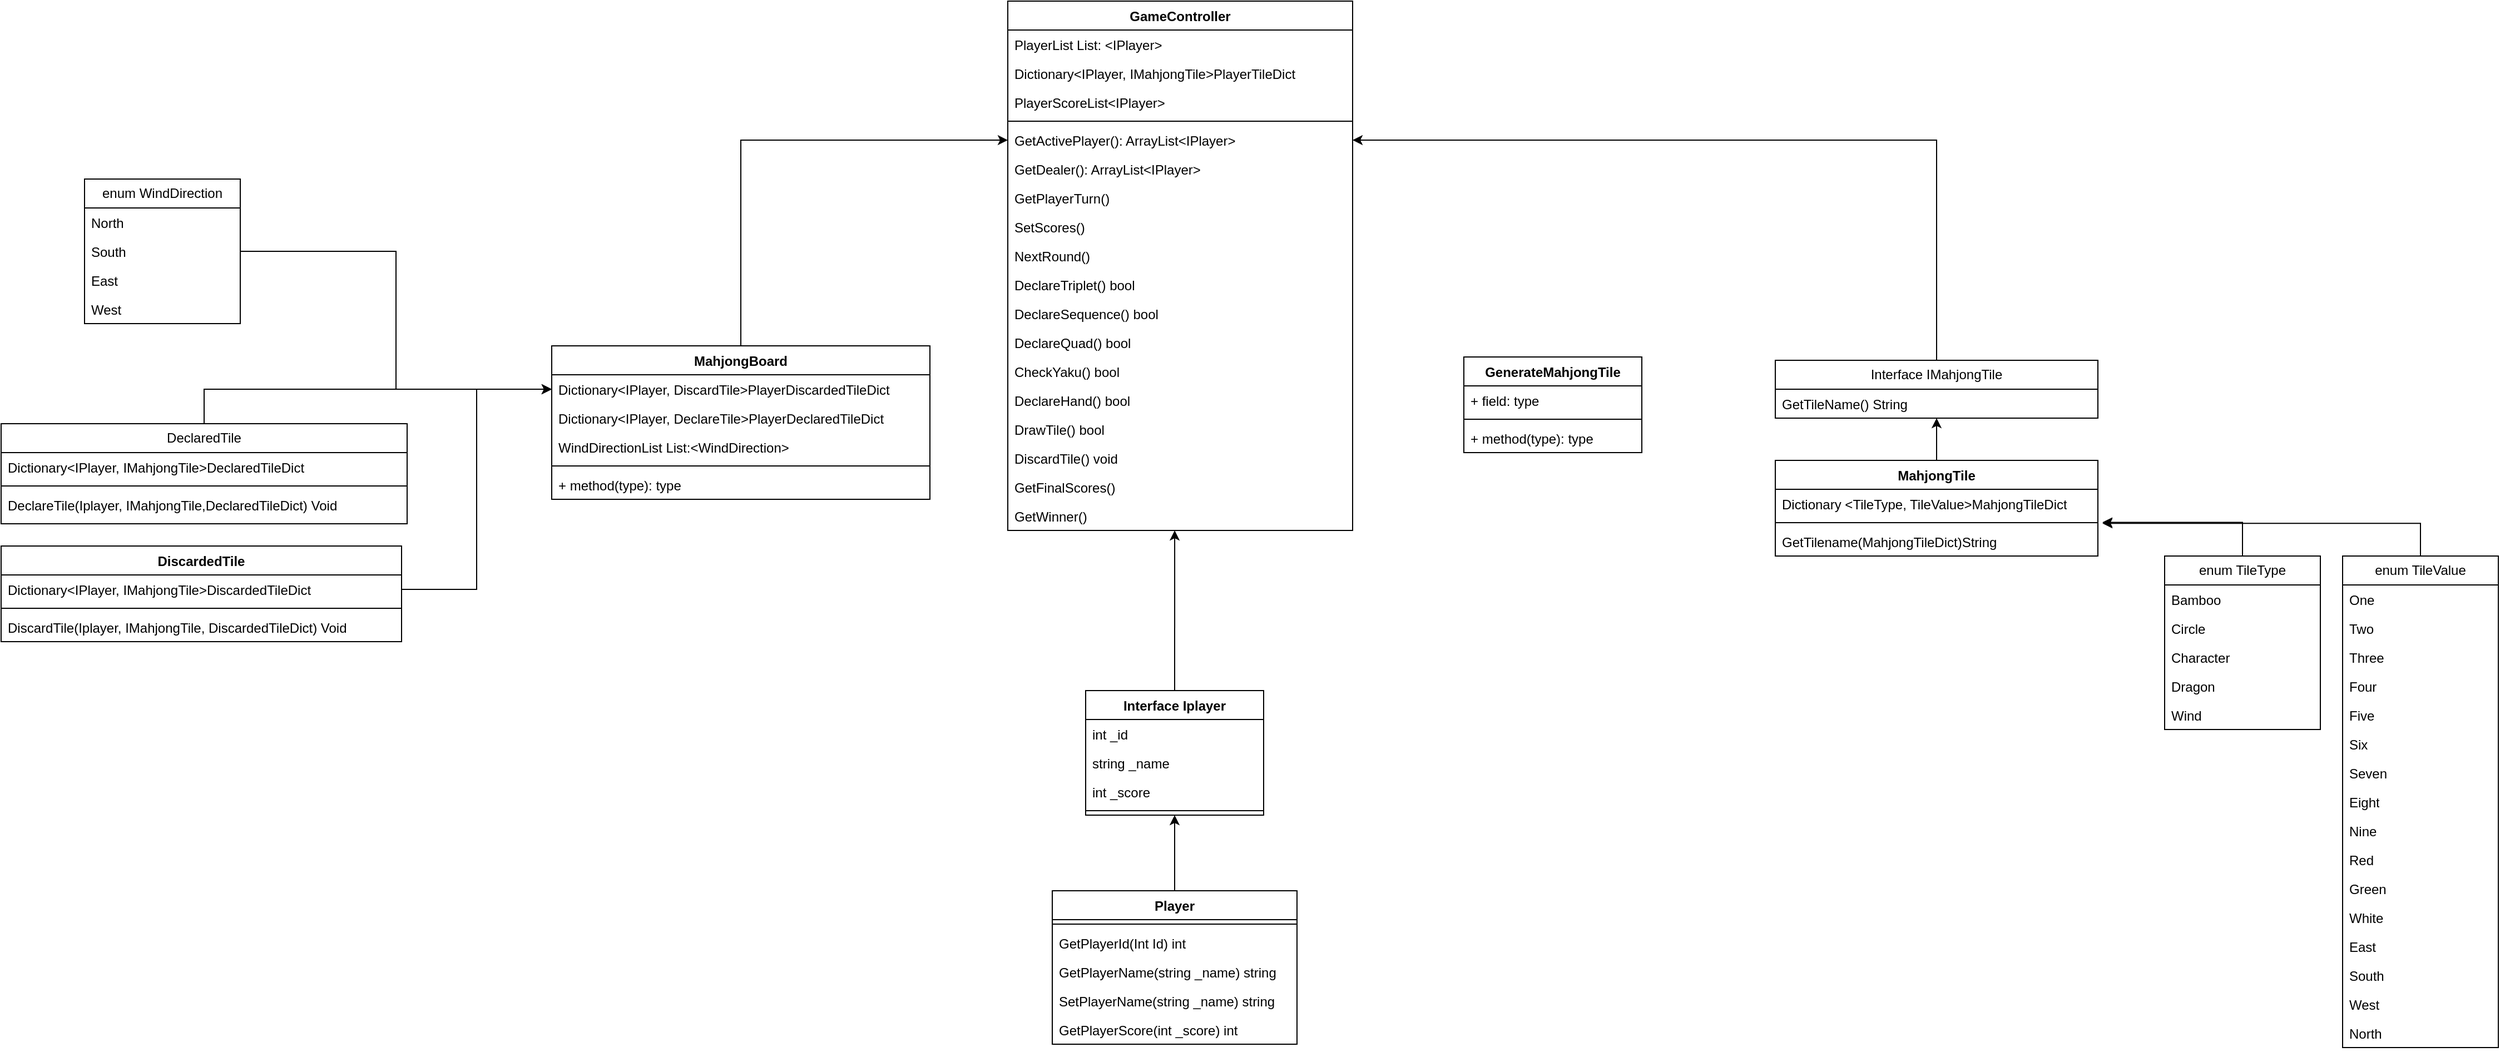 <mxfile version="21.6.8" type="github">
  <diagram id="C5RBs43oDa-KdzZeNtuy" name="Page-1">
    <mxGraphModel dx="2477" dy="518" grid="1" gridSize="10" guides="1" tooltips="1" connect="1" arrows="1" fold="1" page="1" pageScale="1" pageWidth="1654" pageHeight="1169" math="0" shadow="0">
      <root>
        <mxCell id="WIyWlLk6GJQsqaUBKTNV-0" />
        <mxCell id="WIyWlLk6GJQsqaUBKTNV-1" parent="WIyWlLk6GJQsqaUBKTNV-0" />
        <mxCell id="j-Y8bRtDtjEa4uRJ_ZTw-56" value="GameController" style="swimlane;fontStyle=1;align=center;verticalAlign=top;childLayout=stackLayout;horizontal=1;startSize=26;horizontalStack=0;resizeParent=1;resizeParentMax=0;resizeLast=0;collapsible=1;marginBottom=0;whiteSpace=wrap;html=1;" parent="WIyWlLk6GJQsqaUBKTNV-1" vertex="1">
          <mxGeometry x="500" y="160" width="310" height="476" as="geometry" />
        </mxCell>
        <mxCell id="j-Y8bRtDtjEa4uRJ_ZTw-57" value="PlayerList List: &amp;lt;IPlayer&amp;gt;" style="text;strokeColor=none;fillColor=none;align=left;verticalAlign=top;spacingLeft=4;spacingRight=4;overflow=hidden;rotatable=0;points=[[0,0.5],[1,0.5]];portConstraint=eastwest;whiteSpace=wrap;html=1;" parent="j-Y8bRtDtjEa4uRJ_ZTw-56" vertex="1">
          <mxGeometry y="26" width="310" height="26" as="geometry" />
        </mxCell>
        <mxCell id="XQg5VKVALIr8z_BU0Swp-13" value="Dictionary&amp;lt;IPlayer, IMahjongTile&amp;gt;PlayerTileDict" style="text;strokeColor=none;fillColor=none;align=left;verticalAlign=top;spacingLeft=4;spacingRight=4;overflow=hidden;rotatable=0;points=[[0,0.5],[1,0.5]];portConstraint=eastwest;whiteSpace=wrap;html=1;" parent="j-Y8bRtDtjEa4uRJ_ZTw-56" vertex="1">
          <mxGeometry y="52" width="310" height="26" as="geometry" />
        </mxCell>
        <mxCell id="XQg5VKVALIr8z_BU0Swp-14" value="PlayerScoreList&amp;lt;IPlayer&amp;gt;" style="text;strokeColor=none;fillColor=none;align=left;verticalAlign=top;spacingLeft=4;spacingRight=4;overflow=hidden;rotatable=0;points=[[0,0.5],[1,0.5]];portConstraint=eastwest;whiteSpace=wrap;html=1;" parent="j-Y8bRtDtjEa4uRJ_ZTw-56" vertex="1">
          <mxGeometry y="78" width="310" height="26" as="geometry" />
        </mxCell>
        <mxCell id="j-Y8bRtDtjEa4uRJ_ZTw-58" value="" style="line;strokeWidth=1;fillColor=none;align=left;verticalAlign=middle;spacingTop=-1;spacingLeft=3;spacingRight=3;rotatable=0;labelPosition=right;points=[];portConstraint=eastwest;strokeColor=inherit;" parent="j-Y8bRtDtjEa4uRJ_ZTw-56" vertex="1">
          <mxGeometry y="104" width="310" height="8" as="geometry" />
        </mxCell>
        <mxCell id="j-Y8bRtDtjEa4uRJ_ZTw-59" value="GetActivePlayer(): ArrayList&amp;lt;IPlayer&amp;gt;" style="text;strokeColor=none;fillColor=none;align=left;verticalAlign=top;spacingLeft=4;spacingRight=4;overflow=hidden;rotatable=0;points=[[0,0.5],[1,0.5]];portConstraint=eastwest;whiteSpace=wrap;html=1;" parent="j-Y8bRtDtjEa4uRJ_ZTw-56" vertex="1">
          <mxGeometry y="112" width="310" height="26" as="geometry" />
        </mxCell>
        <mxCell id="6L6V6qCQOdQOiq5EN29G-20" value="GetDealer(): ArrayList&amp;lt;IPlayer&amp;gt;" style="text;strokeColor=none;fillColor=none;align=left;verticalAlign=top;spacingLeft=4;spacingRight=4;overflow=hidden;rotatable=0;points=[[0,0.5],[1,0.5]];portConstraint=eastwest;whiteSpace=wrap;html=1;" vertex="1" parent="j-Y8bRtDtjEa4uRJ_ZTw-56">
          <mxGeometry y="138" width="310" height="26" as="geometry" />
        </mxCell>
        <mxCell id="j-Y8bRtDtjEa4uRJ_ZTw-60" value="GetPlayerTurn()" style="text;strokeColor=none;fillColor=none;align=left;verticalAlign=top;spacingLeft=4;spacingRight=4;overflow=hidden;rotatable=0;points=[[0,0.5],[1,0.5]];portConstraint=eastwest;whiteSpace=wrap;html=1;" parent="j-Y8bRtDtjEa4uRJ_ZTw-56" vertex="1">
          <mxGeometry y="164" width="310" height="26" as="geometry" />
        </mxCell>
        <mxCell id="XQg5VKVALIr8z_BU0Swp-16" value="SetScores()" style="text;strokeColor=none;fillColor=none;align=left;verticalAlign=top;spacingLeft=4;spacingRight=4;overflow=hidden;rotatable=0;points=[[0,0.5],[1,0.5]];portConstraint=eastwest;whiteSpace=wrap;html=1;" parent="j-Y8bRtDtjEa4uRJ_ZTw-56" vertex="1">
          <mxGeometry y="190" width="310" height="26" as="geometry" />
        </mxCell>
        <mxCell id="XQg5VKVALIr8z_BU0Swp-15" value="NextRound()" style="text;strokeColor=none;fillColor=none;align=left;verticalAlign=top;spacingLeft=4;spacingRight=4;overflow=hidden;rotatable=0;points=[[0,0.5],[1,0.5]];portConstraint=eastwest;whiteSpace=wrap;html=1;" parent="j-Y8bRtDtjEa4uRJ_ZTw-56" vertex="1">
          <mxGeometry y="216" width="310" height="26" as="geometry" />
        </mxCell>
        <mxCell id="XQg5VKVALIr8z_BU0Swp-22" value="DeclareTriplet() bool" style="text;strokeColor=none;fillColor=none;align=left;verticalAlign=top;spacingLeft=4;spacingRight=4;overflow=hidden;rotatable=0;points=[[0,0.5],[1,0.5]];portConstraint=eastwest;whiteSpace=wrap;html=1;" parent="j-Y8bRtDtjEa4uRJ_ZTw-56" vertex="1">
          <mxGeometry y="242" width="310" height="26" as="geometry" />
        </mxCell>
        <mxCell id="XQg5VKVALIr8z_BU0Swp-19" value="DeclareSequence() bool" style="text;strokeColor=none;fillColor=none;align=left;verticalAlign=top;spacingLeft=4;spacingRight=4;overflow=hidden;rotatable=0;points=[[0,0.5],[1,0.5]];portConstraint=eastwest;whiteSpace=wrap;html=1;" parent="j-Y8bRtDtjEa4uRJ_ZTw-56" vertex="1">
          <mxGeometry y="268" width="310" height="26" as="geometry" />
        </mxCell>
        <mxCell id="XQg5VKVALIr8z_BU0Swp-23" value="DeclareQuad() bool" style="text;strokeColor=none;fillColor=none;align=left;verticalAlign=top;spacingLeft=4;spacingRight=4;overflow=hidden;rotatable=0;points=[[0,0.5],[1,0.5]];portConstraint=eastwest;whiteSpace=wrap;html=1;" parent="j-Y8bRtDtjEa4uRJ_ZTw-56" vertex="1">
          <mxGeometry y="294" width="310" height="26" as="geometry" />
        </mxCell>
        <mxCell id="6L6V6qCQOdQOiq5EN29G-1" value="CheckYaku() bool" style="text;strokeColor=none;fillColor=none;align=left;verticalAlign=top;spacingLeft=4;spacingRight=4;overflow=hidden;rotatable=0;points=[[0,0.5],[1,0.5]];portConstraint=eastwest;whiteSpace=wrap;html=1;" vertex="1" parent="j-Y8bRtDtjEa4uRJ_ZTw-56">
          <mxGeometry y="320" width="310" height="26" as="geometry" />
        </mxCell>
        <mxCell id="6L6V6qCQOdQOiq5EN29G-0" value="DeclareHand() bool" style="text;strokeColor=none;fillColor=none;align=left;verticalAlign=top;spacingLeft=4;spacingRight=4;overflow=hidden;rotatable=0;points=[[0,0.5],[1,0.5]];portConstraint=eastwest;whiteSpace=wrap;html=1;" vertex="1" parent="j-Y8bRtDtjEa4uRJ_ZTw-56">
          <mxGeometry y="346" width="310" height="26" as="geometry" />
        </mxCell>
        <mxCell id="XQg5VKVALIr8z_BU0Swp-21" value="DrawTile() bool" style="text;strokeColor=none;fillColor=none;align=left;verticalAlign=top;spacingLeft=4;spacingRight=4;overflow=hidden;rotatable=0;points=[[0,0.5],[1,0.5]];portConstraint=eastwest;whiteSpace=wrap;html=1;" parent="j-Y8bRtDtjEa4uRJ_ZTw-56" vertex="1">
          <mxGeometry y="372" width="310" height="26" as="geometry" />
        </mxCell>
        <mxCell id="XQg5VKVALIr8z_BU0Swp-20" value="DiscardTile() void" style="text;strokeColor=none;fillColor=none;align=left;verticalAlign=top;spacingLeft=4;spacingRight=4;overflow=hidden;rotatable=0;points=[[0,0.5],[1,0.5]];portConstraint=eastwest;whiteSpace=wrap;html=1;" parent="j-Y8bRtDtjEa4uRJ_ZTw-56" vertex="1">
          <mxGeometry y="398" width="310" height="26" as="geometry" />
        </mxCell>
        <mxCell id="XQg5VKVALIr8z_BU0Swp-17" value="GetFinalScores()" style="text;strokeColor=none;fillColor=none;align=left;verticalAlign=top;spacingLeft=4;spacingRight=4;overflow=hidden;rotatable=0;points=[[0,0.5],[1,0.5]];portConstraint=eastwest;whiteSpace=wrap;html=1;" parent="j-Y8bRtDtjEa4uRJ_ZTw-56" vertex="1">
          <mxGeometry y="424" width="310" height="26" as="geometry" />
        </mxCell>
        <mxCell id="6L6V6qCQOdQOiq5EN29G-2" value="GetWinner()" style="text;strokeColor=none;fillColor=none;align=left;verticalAlign=top;spacingLeft=4;spacingRight=4;overflow=hidden;rotatable=0;points=[[0,0.5],[1,0.5]];portConstraint=eastwest;whiteSpace=wrap;html=1;" vertex="1" parent="j-Y8bRtDtjEa4uRJ_ZTw-56">
          <mxGeometry y="450" width="310" height="26" as="geometry" />
        </mxCell>
        <mxCell id="j-Y8bRtDtjEa4uRJ_ZTw-94" style="edgeStyle=orthogonalEdgeStyle;rounded=0;orthogonalLoop=1;jettySize=auto;html=1;exitX=0.5;exitY=0;exitDx=0;exitDy=0;entryX=0;entryY=0.5;entryDx=0;entryDy=0;" parent="WIyWlLk6GJQsqaUBKTNV-1" source="j-Y8bRtDtjEa4uRJ_ZTw-63" target="j-Y8bRtDtjEa4uRJ_ZTw-59" edge="1">
          <mxGeometry relative="1" as="geometry" />
        </mxCell>
        <mxCell id="j-Y8bRtDtjEa4uRJ_ZTw-63" value="MahjongBoard" style="swimlane;fontStyle=1;align=center;verticalAlign=top;childLayout=stackLayout;horizontal=1;startSize=26;horizontalStack=0;resizeParent=1;resizeParentMax=0;resizeLast=0;collapsible=1;marginBottom=0;whiteSpace=wrap;html=1;" parent="WIyWlLk6GJQsqaUBKTNV-1" vertex="1">
          <mxGeometry x="90" y="470" width="340" height="138" as="geometry" />
        </mxCell>
        <mxCell id="j-Y8bRtDtjEa4uRJ_ZTw-64" value="Dictionary&amp;lt;IPlayer, DiscardTile&amp;gt;PlayerDiscardedTileDict" style="text;strokeColor=none;fillColor=none;align=left;verticalAlign=top;spacingLeft=4;spacingRight=4;overflow=hidden;rotatable=0;points=[[0,0.5],[1,0.5]];portConstraint=eastwest;whiteSpace=wrap;html=1;" parent="j-Y8bRtDtjEa4uRJ_ZTw-63" vertex="1">
          <mxGeometry y="26" width="340" height="26" as="geometry" />
        </mxCell>
        <mxCell id="6L6V6qCQOdQOiq5EN29G-35" value="Dictionary&amp;lt;IPlayer, DeclareTile&amp;gt;PlayerDeclaredTileDict" style="text;strokeColor=none;fillColor=none;align=left;verticalAlign=top;spacingLeft=4;spacingRight=4;overflow=hidden;rotatable=0;points=[[0,0.5],[1,0.5]];portConstraint=eastwest;whiteSpace=wrap;html=1;" vertex="1" parent="j-Y8bRtDtjEa4uRJ_ZTw-63">
          <mxGeometry y="52" width="340" height="26" as="geometry" />
        </mxCell>
        <mxCell id="6L6V6qCQOdQOiq5EN29G-37" value="WindDirectionList List:&amp;lt;WindDirection&amp;gt;" style="text;strokeColor=none;fillColor=none;align=left;verticalAlign=top;spacingLeft=4;spacingRight=4;overflow=hidden;rotatable=0;points=[[0,0.5],[1,0.5]];portConstraint=eastwest;whiteSpace=wrap;html=1;" vertex="1" parent="j-Y8bRtDtjEa4uRJ_ZTw-63">
          <mxGeometry y="78" width="340" height="26" as="geometry" />
        </mxCell>
        <mxCell id="j-Y8bRtDtjEa4uRJ_ZTw-65" value="" style="line;strokeWidth=1;fillColor=none;align=left;verticalAlign=middle;spacingTop=-1;spacingLeft=3;spacingRight=3;rotatable=0;labelPosition=right;points=[];portConstraint=eastwest;strokeColor=inherit;" parent="j-Y8bRtDtjEa4uRJ_ZTw-63" vertex="1">
          <mxGeometry y="104" width="340" height="8" as="geometry" />
        </mxCell>
        <mxCell id="j-Y8bRtDtjEa4uRJ_ZTw-66" value="+ method(type): type" style="text;strokeColor=none;fillColor=none;align=left;verticalAlign=top;spacingLeft=4;spacingRight=4;overflow=hidden;rotatable=0;points=[[0,0.5],[1,0.5]];portConstraint=eastwest;whiteSpace=wrap;html=1;" parent="j-Y8bRtDtjEa4uRJ_ZTw-63" vertex="1">
          <mxGeometry y="112" width="340" height="26" as="geometry" />
        </mxCell>
        <mxCell id="6L6V6qCQOdQOiq5EN29G-16" style="edgeStyle=orthogonalEdgeStyle;rounded=0;orthogonalLoop=1;jettySize=auto;html=1;exitX=0.5;exitY=0;exitDx=0;exitDy=0;entryX=0.484;entryY=1;entryDx=0;entryDy=0;entryPerimeter=0;" edge="1" parent="WIyWlLk6GJQsqaUBKTNV-1" source="j-Y8bRtDtjEa4uRJ_ZTw-67" target="6L6V6qCQOdQOiq5EN29G-2">
          <mxGeometry relative="1" as="geometry">
            <mxPoint x="655" y="640" as="targetPoint" />
          </mxGeometry>
        </mxCell>
        <mxCell id="j-Y8bRtDtjEa4uRJ_ZTw-67" value="Interface Iplayer" style="swimlane;fontStyle=1;align=center;verticalAlign=top;childLayout=stackLayout;horizontal=1;startSize=26;horizontalStack=0;resizeParent=1;resizeParentMax=0;resizeLast=0;collapsible=1;marginBottom=0;whiteSpace=wrap;html=1;" parent="WIyWlLk6GJQsqaUBKTNV-1" vertex="1">
          <mxGeometry x="570" y="780" width="160" height="112" as="geometry" />
        </mxCell>
        <mxCell id="j-Y8bRtDtjEa4uRJ_ZTw-68" value="int _id" style="text;strokeColor=none;fillColor=none;align=left;verticalAlign=top;spacingLeft=4;spacingRight=4;overflow=hidden;rotatable=0;points=[[0,0.5],[1,0.5]];portConstraint=eastwest;whiteSpace=wrap;html=1;" parent="j-Y8bRtDtjEa4uRJ_ZTw-67" vertex="1">
          <mxGeometry y="26" width="160" height="26" as="geometry" />
        </mxCell>
        <mxCell id="XQg5VKVALIr8z_BU0Swp-9" value="string _name" style="text;strokeColor=none;fillColor=none;align=left;verticalAlign=top;spacingLeft=4;spacingRight=4;overflow=hidden;rotatable=0;points=[[0,0.5],[1,0.5]];portConstraint=eastwest;whiteSpace=wrap;html=1;" parent="j-Y8bRtDtjEa4uRJ_ZTw-67" vertex="1">
          <mxGeometry y="52" width="160" height="26" as="geometry" />
        </mxCell>
        <mxCell id="XQg5VKVALIr8z_BU0Swp-0" value="int _score" style="text;strokeColor=none;fillColor=none;align=left;verticalAlign=top;spacingLeft=4;spacingRight=4;overflow=hidden;rotatable=0;points=[[0,0.5],[1,0.5]];portConstraint=eastwest;whiteSpace=wrap;html=1;" parent="j-Y8bRtDtjEa4uRJ_ZTw-67" vertex="1">
          <mxGeometry y="78" width="160" height="26" as="geometry" />
        </mxCell>
        <mxCell id="j-Y8bRtDtjEa4uRJ_ZTw-69" value="" style="line;strokeWidth=1;fillColor=none;align=left;verticalAlign=middle;spacingTop=-1;spacingLeft=3;spacingRight=3;rotatable=0;labelPosition=right;points=[];portConstraint=eastwest;strokeColor=inherit;" parent="j-Y8bRtDtjEa4uRJ_ZTw-67" vertex="1">
          <mxGeometry y="104" width="160" height="8" as="geometry" />
        </mxCell>
        <mxCell id="j-Y8bRtDtjEa4uRJ_ZTw-97" style="edgeStyle=orthogonalEdgeStyle;rounded=0;orthogonalLoop=1;jettySize=auto;html=1;exitX=0.5;exitY=0;exitDx=0;exitDy=0;entryX=0.5;entryY=1;entryDx=0;entryDy=0;" parent="WIyWlLk6GJQsqaUBKTNV-1" source="j-Y8bRtDtjEa4uRJ_ZTw-72" target="j-Y8bRtDtjEa4uRJ_ZTw-67" edge="1">
          <mxGeometry relative="1" as="geometry" />
        </mxCell>
        <mxCell id="j-Y8bRtDtjEa4uRJ_ZTw-72" value="Player" style="swimlane;fontStyle=1;align=center;verticalAlign=top;childLayout=stackLayout;horizontal=1;startSize=26;horizontalStack=0;resizeParent=1;resizeParentMax=0;resizeLast=0;collapsible=1;marginBottom=0;whiteSpace=wrap;html=1;" parent="WIyWlLk6GJQsqaUBKTNV-1" vertex="1">
          <mxGeometry x="540" y="960" width="220" height="138" as="geometry" />
        </mxCell>
        <mxCell id="j-Y8bRtDtjEa4uRJ_ZTw-74" value="" style="line;strokeWidth=1;fillColor=none;align=left;verticalAlign=middle;spacingTop=-1;spacingLeft=3;spacingRight=3;rotatable=0;labelPosition=right;points=[];portConstraint=eastwest;strokeColor=inherit;" parent="j-Y8bRtDtjEa4uRJ_ZTw-72" vertex="1">
          <mxGeometry y="26" width="220" height="8" as="geometry" />
        </mxCell>
        <mxCell id="XQg5VKVALIr8z_BU0Swp-10" value="GetPlayerId(Int Id) int" style="text;strokeColor=none;fillColor=none;align=left;verticalAlign=top;spacingLeft=4;spacingRight=4;overflow=hidden;rotatable=0;points=[[0,0.5],[1,0.5]];portConstraint=eastwest;whiteSpace=wrap;html=1;" parent="j-Y8bRtDtjEa4uRJ_ZTw-72" vertex="1">
          <mxGeometry y="34" width="220" height="26" as="geometry" />
        </mxCell>
        <mxCell id="XQg5VKVALIr8z_BU0Swp-18" value="GetPlayerName(string _name) string" style="text;strokeColor=none;fillColor=none;align=left;verticalAlign=top;spacingLeft=4;spacingRight=4;overflow=hidden;rotatable=0;points=[[0,0.5],[1,0.5]];portConstraint=eastwest;whiteSpace=wrap;html=1;" parent="j-Y8bRtDtjEa4uRJ_ZTw-72" vertex="1">
          <mxGeometry y="60" width="220" height="26" as="geometry" />
        </mxCell>
        <mxCell id="j-Y8bRtDtjEa4uRJ_ZTw-75" value="SetPlayerName(string _name) string" style="text;strokeColor=none;fillColor=none;align=left;verticalAlign=top;spacingLeft=4;spacingRight=4;overflow=hidden;rotatable=0;points=[[0,0.5],[1,0.5]];portConstraint=eastwest;whiteSpace=wrap;html=1;" parent="j-Y8bRtDtjEa4uRJ_ZTw-72" vertex="1">
          <mxGeometry y="86" width="220" height="26" as="geometry" />
        </mxCell>
        <mxCell id="XQg5VKVALIr8z_BU0Swp-11" value="GetPlayerScore(int _score) int" style="text;strokeColor=none;fillColor=none;align=left;verticalAlign=top;spacingLeft=4;spacingRight=4;overflow=hidden;rotatable=0;points=[[0,0.5],[1,0.5]];portConstraint=eastwest;whiteSpace=wrap;html=1;" parent="j-Y8bRtDtjEa4uRJ_ZTw-72" vertex="1">
          <mxGeometry y="112" width="220" height="26" as="geometry" />
        </mxCell>
        <mxCell id="j-Y8bRtDtjEa4uRJ_ZTw-102" style="edgeStyle=orthogonalEdgeStyle;rounded=0;orthogonalLoop=1;jettySize=auto;html=1;exitX=0.5;exitY=0;exitDx=0;exitDy=0;entryX=1;entryY=0.5;entryDx=0;entryDy=0;" parent="WIyWlLk6GJQsqaUBKTNV-1" source="j-Y8bRtDtjEa4uRJ_ZTw-76" target="j-Y8bRtDtjEa4uRJ_ZTw-59" edge="1">
          <mxGeometry relative="1" as="geometry" />
        </mxCell>
        <mxCell id="j-Y8bRtDtjEa4uRJ_ZTw-76" value="Interface IMahjongTile" style="swimlane;fontStyle=0;childLayout=stackLayout;horizontal=1;startSize=26;fillColor=none;horizontalStack=0;resizeParent=1;resizeParentMax=0;resizeLast=0;collapsible=1;marginBottom=0;whiteSpace=wrap;html=1;" parent="WIyWlLk6GJQsqaUBKTNV-1" vertex="1">
          <mxGeometry x="1190" y="483" width="290" height="52" as="geometry" />
        </mxCell>
        <mxCell id="j-Y8bRtDtjEa4uRJ_ZTw-77" value="GetTileName() String" style="text;strokeColor=none;fillColor=none;align=left;verticalAlign=top;spacingLeft=4;spacingRight=4;overflow=hidden;rotatable=0;points=[[0,0.5],[1,0.5]];portConstraint=eastwest;whiteSpace=wrap;html=1;" parent="j-Y8bRtDtjEa4uRJ_ZTw-76" vertex="1">
          <mxGeometry y="26" width="290" height="26" as="geometry" />
        </mxCell>
        <mxCell id="j-Y8bRtDtjEa4uRJ_ZTw-101" style="edgeStyle=orthogonalEdgeStyle;rounded=0;orthogonalLoop=1;jettySize=auto;html=1;exitX=0.5;exitY=0;exitDx=0;exitDy=0;entryX=0.5;entryY=1;entryDx=0;entryDy=0;" parent="WIyWlLk6GJQsqaUBKTNV-1" source="j-Y8bRtDtjEa4uRJ_ZTw-80" target="j-Y8bRtDtjEa4uRJ_ZTw-76" edge="1">
          <mxGeometry relative="1" as="geometry" />
        </mxCell>
        <mxCell id="j-Y8bRtDtjEa4uRJ_ZTw-80" value="MahjongTile" style="swimlane;fontStyle=1;align=center;verticalAlign=top;childLayout=stackLayout;horizontal=1;startSize=26;horizontalStack=0;resizeParent=1;resizeParentMax=0;resizeLast=0;collapsible=1;marginBottom=0;whiteSpace=wrap;html=1;" parent="WIyWlLk6GJQsqaUBKTNV-1" vertex="1">
          <mxGeometry x="1190" y="573" width="290" height="86" as="geometry" />
        </mxCell>
        <mxCell id="j-Y8bRtDtjEa4uRJ_ZTw-81" value="Dictionary &amp;lt;TileType, TileValue&amp;gt;MahjongTileDict" style="text;strokeColor=none;fillColor=none;align=left;verticalAlign=top;spacingLeft=4;spacingRight=4;overflow=hidden;rotatable=0;points=[[0,0.5],[1,0.5]];portConstraint=eastwest;whiteSpace=wrap;html=1;" parent="j-Y8bRtDtjEa4uRJ_ZTw-80" vertex="1">
          <mxGeometry y="26" width="290" height="26" as="geometry" />
        </mxCell>
        <mxCell id="j-Y8bRtDtjEa4uRJ_ZTw-82" value="" style="line;strokeWidth=1;fillColor=none;align=left;verticalAlign=middle;spacingTop=-1;spacingLeft=3;spacingRight=3;rotatable=0;labelPosition=right;points=[];portConstraint=eastwest;strokeColor=inherit;" parent="j-Y8bRtDtjEa4uRJ_ZTw-80" vertex="1">
          <mxGeometry y="52" width="290" height="8" as="geometry" />
        </mxCell>
        <mxCell id="j-Y8bRtDtjEa4uRJ_ZTw-83" value="GetTilename(MahjongTileDict)String" style="text;strokeColor=none;fillColor=none;align=left;verticalAlign=top;spacingLeft=4;spacingRight=4;overflow=hidden;rotatable=0;points=[[0,0.5],[1,0.5]];portConstraint=eastwest;whiteSpace=wrap;html=1;" parent="j-Y8bRtDtjEa4uRJ_ZTw-80" vertex="1">
          <mxGeometry y="60" width="290" height="26" as="geometry" />
        </mxCell>
        <mxCell id="XQg5VKVALIr8z_BU0Swp-12" style="edgeStyle=orthogonalEdgeStyle;rounded=0;orthogonalLoop=1;jettySize=auto;html=1;exitX=0.5;exitY=0;exitDx=0;exitDy=0;entryX=1.014;entryY=1.142;entryDx=0;entryDy=0;entryPerimeter=0;" parent="WIyWlLk6GJQsqaUBKTNV-1" source="j-Y8bRtDtjEa4uRJ_ZTw-85" target="j-Y8bRtDtjEa4uRJ_ZTw-81" edge="1">
          <mxGeometry relative="1" as="geometry" />
        </mxCell>
        <mxCell id="j-Y8bRtDtjEa4uRJ_ZTw-85" value="enum TileType" style="swimlane;fontStyle=0;childLayout=stackLayout;horizontal=1;startSize=26;fillColor=none;horizontalStack=0;resizeParent=1;resizeParentMax=0;resizeLast=0;collapsible=1;marginBottom=0;whiteSpace=wrap;html=1;" parent="WIyWlLk6GJQsqaUBKTNV-1" vertex="1">
          <mxGeometry x="1540" y="659" width="140" height="156" as="geometry" />
        </mxCell>
        <mxCell id="j-Y8bRtDtjEa4uRJ_ZTw-86" value="Bamboo" style="text;strokeColor=none;fillColor=none;align=left;verticalAlign=top;spacingLeft=4;spacingRight=4;overflow=hidden;rotatable=0;points=[[0,0.5],[1,0.5]];portConstraint=eastwest;whiteSpace=wrap;html=1;" parent="j-Y8bRtDtjEa4uRJ_ZTw-85" vertex="1">
          <mxGeometry y="26" width="140" height="26" as="geometry" />
        </mxCell>
        <mxCell id="j-Y8bRtDtjEa4uRJ_ZTw-87" value="Circle" style="text;strokeColor=none;fillColor=none;align=left;verticalAlign=top;spacingLeft=4;spacingRight=4;overflow=hidden;rotatable=0;points=[[0,0.5],[1,0.5]];portConstraint=eastwest;whiteSpace=wrap;html=1;" parent="j-Y8bRtDtjEa4uRJ_ZTw-85" vertex="1">
          <mxGeometry y="52" width="140" height="26" as="geometry" />
        </mxCell>
        <mxCell id="j-Y8bRtDtjEa4uRJ_ZTw-103" value="Character" style="text;strokeColor=none;fillColor=none;align=left;verticalAlign=top;spacingLeft=4;spacingRight=4;overflow=hidden;rotatable=0;points=[[0,0.5],[1,0.5]];portConstraint=eastwest;whiteSpace=wrap;html=1;" parent="j-Y8bRtDtjEa4uRJ_ZTw-85" vertex="1">
          <mxGeometry y="78" width="140" height="26" as="geometry" />
        </mxCell>
        <mxCell id="j-Y8bRtDtjEa4uRJ_ZTw-104" value="Dragon" style="text;strokeColor=none;fillColor=none;align=left;verticalAlign=top;spacingLeft=4;spacingRight=4;overflow=hidden;rotatable=0;points=[[0,0.5],[1,0.5]];portConstraint=eastwest;whiteSpace=wrap;html=1;" parent="j-Y8bRtDtjEa4uRJ_ZTw-85" vertex="1">
          <mxGeometry y="104" width="140" height="26" as="geometry" />
        </mxCell>
        <mxCell id="j-Y8bRtDtjEa4uRJ_ZTw-88" value="Wind" style="text;strokeColor=none;fillColor=none;align=left;verticalAlign=top;spacingLeft=4;spacingRight=4;overflow=hidden;rotatable=0;points=[[0,0.5],[1,0.5]];portConstraint=eastwest;whiteSpace=wrap;html=1;" parent="j-Y8bRtDtjEa4uRJ_ZTw-85" vertex="1">
          <mxGeometry y="130" width="140" height="26" as="geometry" />
        </mxCell>
        <mxCell id="j-Y8bRtDtjEa4uRJ_ZTw-100" style="edgeStyle=orthogonalEdgeStyle;rounded=0;orthogonalLoop=1;jettySize=auto;html=1;exitX=0.5;exitY=0;exitDx=0;exitDy=0;entryX=1.014;entryY=-0.132;entryDx=0;entryDy=0;entryPerimeter=0;" parent="WIyWlLk6GJQsqaUBKTNV-1" source="j-Y8bRtDtjEa4uRJ_ZTw-89" target="j-Y8bRtDtjEa4uRJ_ZTw-83" edge="1">
          <mxGeometry relative="1" as="geometry" />
        </mxCell>
        <mxCell id="j-Y8bRtDtjEa4uRJ_ZTw-89" value="enum TileValue" style="swimlane;fontStyle=0;childLayout=stackLayout;horizontal=1;startSize=26;fillColor=none;horizontalStack=0;resizeParent=1;resizeParentMax=0;resizeLast=0;collapsible=1;marginBottom=0;whiteSpace=wrap;html=1;" parent="WIyWlLk6GJQsqaUBKTNV-1" vertex="1">
          <mxGeometry x="1700" y="659" width="140" height="442" as="geometry" />
        </mxCell>
        <mxCell id="j-Y8bRtDtjEa4uRJ_ZTw-90" value="One" style="text;strokeColor=none;fillColor=none;align=left;verticalAlign=top;spacingLeft=4;spacingRight=4;overflow=hidden;rotatable=0;points=[[0,0.5],[1,0.5]];portConstraint=eastwest;whiteSpace=wrap;html=1;" parent="j-Y8bRtDtjEa4uRJ_ZTw-89" vertex="1">
          <mxGeometry y="26" width="140" height="26" as="geometry" />
        </mxCell>
        <mxCell id="j-Y8bRtDtjEa4uRJ_ZTw-91" value="Two" style="text;strokeColor=none;fillColor=none;align=left;verticalAlign=top;spacingLeft=4;spacingRight=4;overflow=hidden;rotatable=0;points=[[0,0.5],[1,0.5]];portConstraint=eastwest;whiteSpace=wrap;html=1;" parent="j-Y8bRtDtjEa4uRJ_ZTw-89" vertex="1">
          <mxGeometry y="52" width="140" height="26" as="geometry" />
        </mxCell>
        <mxCell id="j-Y8bRtDtjEa4uRJ_ZTw-105" value="Three" style="text;strokeColor=none;fillColor=none;align=left;verticalAlign=top;spacingLeft=4;spacingRight=4;overflow=hidden;rotatable=0;points=[[0,0.5],[1,0.5]];portConstraint=eastwest;whiteSpace=wrap;html=1;" parent="j-Y8bRtDtjEa4uRJ_ZTw-89" vertex="1">
          <mxGeometry y="78" width="140" height="26" as="geometry" />
        </mxCell>
        <mxCell id="j-Y8bRtDtjEa4uRJ_ZTw-110" value="Four" style="text;strokeColor=none;fillColor=none;align=left;verticalAlign=top;spacingLeft=4;spacingRight=4;overflow=hidden;rotatable=0;points=[[0,0.5],[1,0.5]];portConstraint=eastwest;whiteSpace=wrap;html=1;" parent="j-Y8bRtDtjEa4uRJ_ZTw-89" vertex="1">
          <mxGeometry y="104" width="140" height="26" as="geometry" />
        </mxCell>
        <mxCell id="j-Y8bRtDtjEa4uRJ_ZTw-111" value="Five" style="text;strokeColor=none;fillColor=none;align=left;verticalAlign=top;spacingLeft=4;spacingRight=4;overflow=hidden;rotatable=0;points=[[0,0.5],[1,0.5]];portConstraint=eastwest;whiteSpace=wrap;html=1;" parent="j-Y8bRtDtjEa4uRJ_ZTw-89" vertex="1">
          <mxGeometry y="130" width="140" height="26" as="geometry" />
        </mxCell>
        <mxCell id="j-Y8bRtDtjEa4uRJ_ZTw-109" value="Six" style="text;strokeColor=none;fillColor=none;align=left;verticalAlign=top;spacingLeft=4;spacingRight=4;overflow=hidden;rotatable=0;points=[[0,0.5],[1,0.5]];portConstraint=eastwest;whiteSpace=wrap;html=1;" parent="j-Y8bRtDtjEa4uRJ_ZTw-89" vertex="1">
          <mxGeometry y="156" width="140" height="26" as="geometry" />
        </mxCell>
        <mxCell id="j-Y8bRtDtjEa4uRJ_ZTw-108" value="Seven" style="text;strokeColor=none;fillColor=none;align=left;verticalAlign=top;spacingLeft=4;spacingRight=4;overflow=hidden;rotatable=0;points=[[0,0.5],[1,0.5]];portConstraint=eastwest;whiteSpace=wrap;html=1;" parent="j-Y8bRtDtjEa4uRJ_ZTw-89" vertex="1">
          <mxGeometry y="182" width="140" height="26" as="geometry" />
        </mxCell>
        <mxCell id="j-Y8bRtDtjEa4uRJ_ZTw-107" value="Eight" style="text;strokeColor=none;fillColor=none;align=left;verticalAlign=top;spacingLeft=4;spacingRight=4;overflow=hidden;rotatable=0;points=[[0,0.5],[1,0.5]];portConstraint=eastwest;whiteSpace=wrap;html=1;" parent="j-Y8bRtDtjEa4uRJ_ZTw-89" vertex="1">
          <mxGeometry y="208" width="140" height="26" as="geometry" />
        </mxCell>
        <mxCell id="j-Y8bRtDtjEa4uRJ_ZTw-106" value="Nine" style="text;strokeColor=none;fillColor=none;align=left;verticalAlign=top;spacingLeft=4;spacingRight=4;overflow=hidden;rotatable=0;points=[[0,0.5],[1,0.5]];portConstraint=eastwest;whiteSpace=wrap;html=1;" parent="j-Y8bRtDtjEa4uRJ_ZTw-89" vertex="1">
          <mxGeometry y="234" width="140" height="26" as="geometry" />
        </mxCell>
        <mxCell id="j-Y8bRtDtjEa4uRJ_ZTw-112" value="Red" style="text;strokeColor=none;fillColor=none;align=left;verticalAlign=top;spacingLeft=4;spacingRight=4;overflow=hidden;rotatable=0;points=[[0,0.5],[1,0.5]];portConstraint=eastwest;whiteSpace=wrap;html=1;" parent="j-Y8bRtDtjEa4uRJ_ZTw-89" vertex="1">
          <mxGeometry y="260" width="140" height="26" as="geometry" />
        </mxCell>
        <mxCell id="j-Y8bRtDtjEa4uRJ_ZTw-113" value="Green" style="text;strokeColor=none;fillColor=none;align=left;verticalAlign=top;spacingLeft=4;spacingRight=4;overflow=hidden;rotatable=0;points=[[0,0.5],[1,0.5]];portConstraint=eastwest;whiteSpace=wrap;html=1;" parent="j-Y8bRtDtjEa4uRJ_ZTw-89" vertex="1">
          <mxGeometry y="286" width="140" height="26" as="geometry" />
        </mxCell>
        <mxCell id="j-Y8bRtDtjEa4uRJ_ZTw-114" value="White" style="text;strokeColor=none;fillColor=none;align=left;verticalAlign=top;spacingLeft=4;spacingRight=4;overflow=hidden;rotatable=0;points=[[0,0.5],[1,0.5]];portConstraint=eastwest;whiteSpace=wrap;html=1;" parent="j-Y8bRtDtjEa4uRJ_ZTw-89" vertex="1">
          <mxGeometry y="312" width="140" height="26" as="geometry" />
        </mxCell>
        <mxCell id="j-Y8bRtDtjEa4uRJ_ZTw-117" value="East" style="text;strokeColor=none;fillColor=none;align=left;verticalAlign=top;spacingLeft=4;spacingRight=4;overflow=hidden;rotatable=0;points=[[0,0.5],[1,0.5]];portConstraint=eastwest;whiteSpace=wrap;html=1;" parent="j-Y8bRtDtjEa4uRJ_ZTw-89" vertex="1">
          <mxGeometry y="338" width="140" height="26" as="geometry" />
        </mxCell>
        <mxCell id="j-Y8bRtDtjEa4uRJ_ZTw-116" value="South" style="text;strokeColor=none;fillColor=none;align=left;verticalAlign=top;spacingLeft=4;spacingRight=4;overflow=hidden;rotatable=0;points=[[0,0.5],[1,0.5]];portConstraint=eastwest;whiteSpace=wrap;html=1;" parent="j-Y8bRtDtjEa4uRJ_ZTw-89" vertex="1">
          <mxGeometry y="364" width="140" height="26" as="geometry" />
        </mxCell>
        <mxCell id="j-Y8bRtDtjEa4uRJ_ZTw-115" value="West" style="text;strokeColor=none;fillColor=none;align=left;verticalAlign=top;spacingLeft=4;spacingRight=4;overflow=hidden;rotatable=0;points=[[0,0.5],[1,0.5]];portConstraint=eastwest;whiteSpace=wrap;html=1;" parent="j-Y8bRtDtjEa4uRJ_ZTw-89" vertex="1">
          <mxGeometry y="390" width="140" height="26" as="geometry" />
        </mxCell>
        <mxCell id="j-Y8bRtDtjEa4uRJ_ZTw-92" value="North" style="text;strokeColor=none;fillColor=none;align=left;verticalAlign=top;spacingLeft=4;spacingRight=4;overflow=hidden;rotatable=0;points=[[0,0.5],[1,0.5]];portConstraint=eastwest;whiteSpace=wrap;html=1;" parent="j-Y8bRtDtjEa4uRJ_ZTw-89" vertex="1">
          <mxGeometry y="416" width="140" height="26" as="geometry" />
        </mxCell>
        <mxCell id="XQg5VKVALIr8z_BU0Swp-1" value="DiscardedTile" style="swimlane;fontStyle=1;align=center;verticalAlign=top;childLayout=stackLayout;horizontal=1;startSize=26;horizontalStack=0;resizeParent=1;resizeParentMax=0;resizeLast=0;collapsible=1;marginBottom=0;whiteSpace=wrap;html=1;" parent="WIyWlLk6GJQsqaUBKTNV-1" vertex="1">
          <mxGeometry x="-405" y="650" width="360" height="86" as="geometry" />
        </mxCell>
        <mxCell id="XQg5VKVALIr8z_BU0Swp-2" value="Dictionary&amp;lt;IPlayer, IMahjongTile&amp;gt;DiscardedTileDict" style="text;strokeColor=none;fillColor=none;align=left;verticalAlign=top;spacingLeft=4;spacingRight=4;overflow=hidden;rotatable=0;points=[[0,0.5],[1,0.5]];portConstraint=eastwest;whiteSpace=wrap;html=1;" parent="XQg5VKVALIr8z_BU0Swp-1" vertex="1">
          <mxGeometry y="26" width="360" height="26" as="geometry" />
        </mxCell>
        <mxCell id="XQg5VKVALIr8z_BU0Swp-3" value="" style="line;strokeWidth=1;fillColor=none;align=left;verticalAlign=middle;spacingTop=-1;spacingLeft=3;spacingRight=3;rotatable=0;labelPosition=right;points=[];portConstraint=eastwest;strokeColor=inherit;" parent="XQg5VKVALIr8z_BU0Swp-1" vertex="1">
          <mxGeometry y="52" width="360" height="8" as="geometry" />
        </mxCell>
        <mxCell id="XQg5VKVALIr8z_BU0Swp-4" value="DiscardTile(Iplayer, IMahjongTile, DiscardedTileDict) Void" style="text;strokeColor=none;fillColor=none;align=left;verticalAlign=top;spacingLeft=4;spacingRight=4;overflow=hidden;rotatable=0;points=[[0,0.5],[1,0.5]];portConstraint=eastwest;whiteSpace=wrap;html=1;" parent="XQg5VKVALIr8z_BU0Swp-1" vertex="1">
          <mxGeometry y="60" width="360" height="26" as="geometry" />
        </mxCell>
        <mxCell id="6L6V6qCQOdQOiq5EN29G-18" style="edgeStyle=orthogonalEdgeStyle;rounded=0;orthogonalLoop=1;jettySize=auto;html=1;exitX=0.5;exitY=0;exitDx=0;exitDy=0;entryX=0;entryY=0.5;entryDx=0;entryDy=0;" edge="1" parent="WIyWlLk6GJQsqaUBKTNV-1" source="XQg5VKVALIr8z_BU0Swp-5" target="j-Y8bRtDtjEa4uRJ_ZTw-64">
          <mxGeometry relative="1" as="geometry" />
        </mxCell>
        <mxCell id="XQg5VKVALIr8z_BU0Swp-5" value="DeclaredTile" style="swimlane;fontStyle=0;childLayout=stackLayout;horizontal=1;startSize=26;fillColor=none;horizontalStack=0;resizeParent=1;resizeParentMax=0;resizeLast=0;collapsible=1;marginBottom=0;whiteSpace=wrap;html=1;" parent="WIyWlLk6GJQsqaUBKTNV-1" vertex="1">
          <mxGeometry x="-405" y="540" width="365" height="90" as="geometry" />
        </mxCell>
        <mxCell id="6L6V6qCQOdQOiq5EN29G-24" value="Dictionary&amp;lt;IPlayer, IMahjongTile&amp;gt;DeclaredTileDict" style="text;strokeColor=none;fillColor=none;align=left;verticalAlign=top;spacingLeft=4;spacingRight=4;overflow=hidden;rotatable=0;points=[[0,0.5],[1,0.5]];portConstraint=eastwest;whiteSpace=wrap;html=1;" vertex="1" parent="XQg5VKVALIr8z_BU0Swp-5">
          <mxGeometry y="26" width="365" height="26" as="geometry" />
        </mxCell>
        <mxCell id="6L6V6qCQOdQOiq5EN29G-23" value="" style="line;strokeWidth=1;fillColor=none;align=left;verticalAlign=middle;spacingTop=-1;spacingLeft=3;spacingRight=3;rotatable=0;labelPosition=right;points=[];portConstraint=eastwest;strokeColor=inherit;" vertex="1" parent="XQg5VKVALIr8z_BU0Swp-5">
          <mxGeometry y="52" width="365" height="8" as="geometry" />
        </mxCell>
        <mxCell id="6L6V6qCQOdQOiq5EN29G-25" value="DeclareTile(Iplayer, IMahjongTile,DeclaredTileDict) Void" style="text;strokeColor=none;fillColor=none;align=left;verticalAlign=top;spacingLeft=4;spacingRight=4;overflow=hidden;rotatable=0;points=[[0,0.5],[1,0.5]];portConstraint=eastwest;whiteSpace=wrap;html=1;" vertex="1" parent="XQg5VKVALIr8z_BU0Swp-5">
          <mxGeometry y="60" width="365" height="30" as="geometry" />
        </mxCell>
        <mxCell id="6L6V6qCQOdQOiq5EN29G-3" value="GenerateMahjongTile" style="swimlane;fontStyle=1;align=center;verticalAlign=top;childLayout=stackLayout;horizontal=1;startSize=26;horizontalStack=0;resizeParent=1;resizeParentMax=0;resizeLast=0;collapsible=1;marginBottom=0;whiteSpace=wrap;html=1;" vertex="1" parent="WIyWlLk6GJQsqaUBKTNV-1">
          <mxGeometry x="910" y="480" width="160" height="86" as="geometry" />
        </mxCell>
        <mxCell id="6L6V6qCQOdQOiq5EN29G-4" value="+ field: type" style="text;strokeColor=none;fillColor=none;align=left;verticalAlign=top;spacingLeft=4;spacingRight=4;overflow=hidden;rotatable=0;points=[[0,0.5],[1,0.5]];portConstraint=eastwest;whiteSpace=wrap;html=1;" vertex="1" parent="6L6V6qCQOdQOiq5EN29G-3">
          <mxGeometry y="26" width="160" height="26" as="geometry" />
        </mxCell>
        <mxCell id="6L6V6qCQOdQOiq5EN29G-5" value="" style="line;strokeWidth=1;fillColor=none;align=left;verticalAlign=middle;spacingTop=-1;spacingLeft=3;spacingRight=3;rotatable=0;labelPosition=right;points=[];portConstraint=eastwest;strokeColor=inherit;" vertex="1" parent="6L6V6qCQOdQOiq5EN29G-3">
          <mxGeometry y="52" width="160" height="8" as="geometry" />
        </mxCell>
        <mxCell id="6L6V6qCQOdQOiq5EN29G-6" value="+ method(type): type" style="text;strokeColor=none;fillColor=none;align=left;verticalAlign=top;spacingLeft=4;spacingRight=4;overflow=hidden;rotatable=0;points=[[0,0.5],[1,0.5]];portConstraint=eastwest;whiteSpace=wrap;html=1;" vertex="1" parent="6L6V6qCQOdQOiq5EN29G-3">
          <mxGeometry y="60" width="160" height="26" as="geometry" />
        </mxCell>
        <mxCell id="6L6V6qCQOdQOiq5EN29G-9" value="enum WindDirection" style="swimlane;fontStyle=0;childLayout=stackLayout;horizontal=1;startSize=26;fillColor=none;horizontalStack=0;resizeParent=1;resizeParentMax=0;resizeLast=0;collapsible=1;marginBottom=0;whiteSpace=wrap;html=1;" vertex="1" parent="WIyWlLk6GJQsqaUBKTNV-1">
          <mxGeometry x="-330" y="320" width="140" height="130" as="geometry" />
        </mxCell>
        <mxCell id="6L6V6qCQOdQOiq5EN29G-10" value="North" style="text;strokeColor=none;fillColor=none;align=left;verticalAlign=top;spacingLeft=4;spacingRight=4;overflow=hidden;rotatable=0;points=[[0,0.5],[1,0.5]];portConstraint=eastwest;whiteSpace=wrap;html=1;" vertex="1" parent="6L6V6qCQOdQOiq5EN29G-9">
          <mxGeometry y="26" width="140" height="26" as="geometry" />
        </mxCell>
        <mxCell id="6L6V6qCQOdQOiq5EN29G-11" value="South" style="text;strokeColor=none;fillColor=none;align=left;verticalAlign=top;spacingLeft=4;spacingRight=4;overflow=hidden;rotatable=0;points=[[0,0.5],[1,0.5]];portConstraint=eastwest;whiteSpace=wrap;html=1;" vertex="1" parent="6L6V6qCQOdQOiq5EN29G-9">
          <mxGeometry y="52" width="140" height="26" as="geometry" />
        </mxCell>
        <mxCell id="6L6V6qCQOdQOiq5EN29G-12" value="East" style="text;strokeColor=none;fillColor=none;align=left;verticalAlign=top;spacingLeft=4;spacingRight=4;overflow=hidden;rotatable=0;points=[[0,0.5],[1,0.5]];portConstraint=eastwest;whiteSpace=wrap;html=1;" vertex="1" parent="6L6V6qCQOdQOiq5EN29G-9">
          <mxGeometry y="78" width="140" height="26" as="geometry" />
        </mxCell>
        <mxCell id="6L6V6qCQOdQOiq5EN29G-13" value="West" style="text;strokeColor=none;fillColor=none;align=left;verticalAlign=top;spacingLeft=4;spacingRight=4;overflow=hidden;rotatable=0;points=[[0,0.5],[1,0.5]];portConstraint=eastwest;whiteSpace=wrap;html=1;" vertex="1" parent="6L6V6qCQOdQOiq5EN29G-9">
          <mxGeometry y="104" width="140" height="26" as="geometry" />
        </mxCell>
        <mxCell id="6L6V6qCQOdQOiq5EN29G-17" style="edgeStyle=orthogonalEdgeStyle;rounded=0;orthogonalLoop=1;jettySize=auto;html=1;exitX=1;exitY=0.5;exitDx=0;exitDy=0;entryX=0;entryY=0.5;entryDx=0;entryDy=0;" edge="1" parent="WIyWlLk6GJQsqaUBKTNV-1" source="XQg5VKVALIr8z_BU0Swp-2" target="j-Y8bRtDtjEa4uRJ_ZTw-64">
          <mxGeometry relative="1" as="geometry" />
        </mxCell>
        <mxCell id="6L6V6qCQOdQOiq5EN29G-34" style="edgeStyle=orthogonalEdgeStyle;rounded=0;orthogonalLoop=1;jettySize=auto;html=1;exitX=1;exitY=0.5;exitDx=0;exitDy=0;entryX=0;entryY=0.5;entryDx=0;entryDy=0;" edge="1" parent="WIyWlLk6GJQsqaUBKTNV-1" source="6L6V6qCQOdQOiq5EN29G-11" target="j-Y8bRtDtjEa4uRJ_ZTw-64">
          <mxGeometry relative="1" as="geometry" />
        </mxCell>
      </root>
    </mxGraphModel>
  </diagram>
</mxfile>
